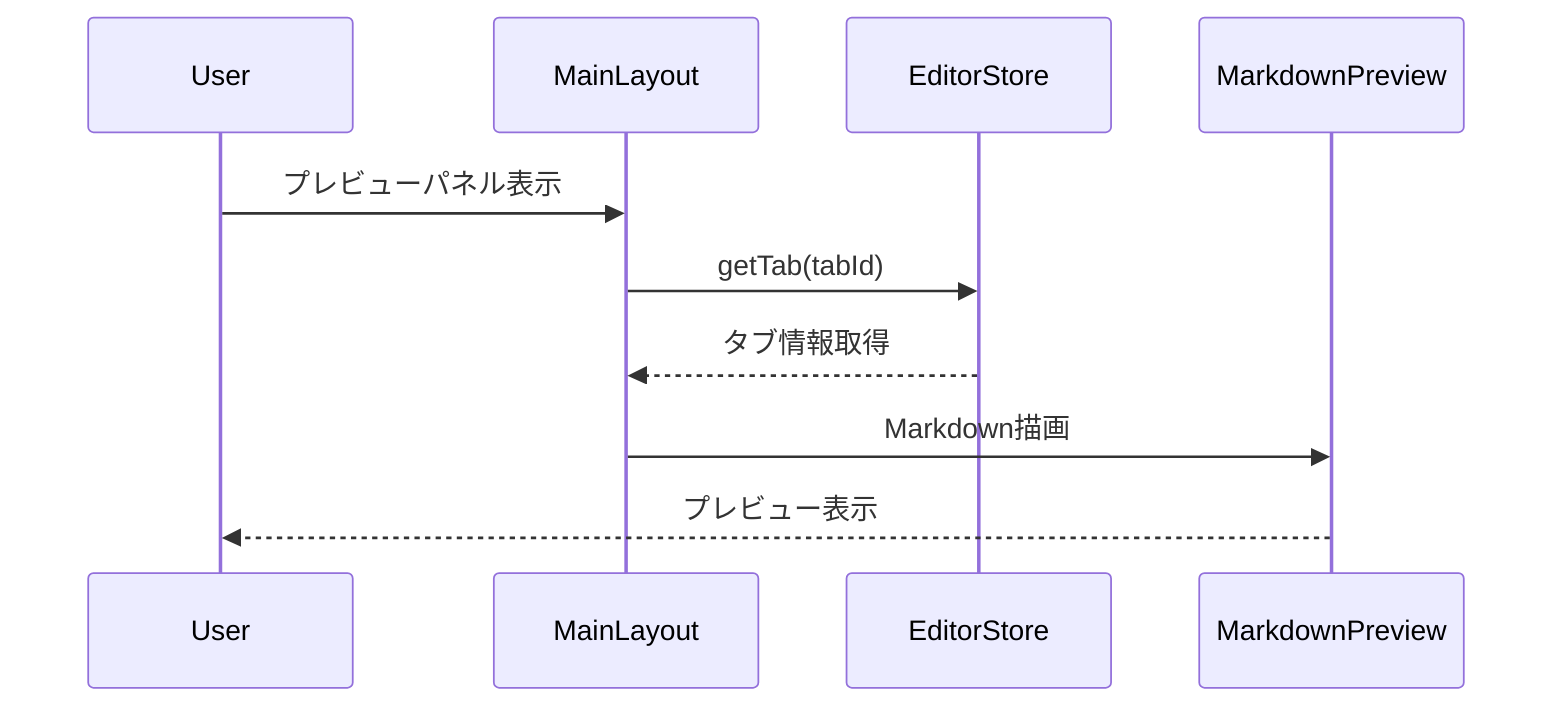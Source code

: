 sequenceDiagram
    participant User
    participant MainLayout
    participant EditorStore
    participant MarkdownPreview
    User->>MainLayout: プレビューパネル表示
    MainLayout->>EditorStore: getTab(tabId)
    EditorStore-->>MainLayout: タブ情報取得
    MainLayout->>MarkdownPreview: Markdown描画
    MarkdownPreview-->>User: プレビュー表示